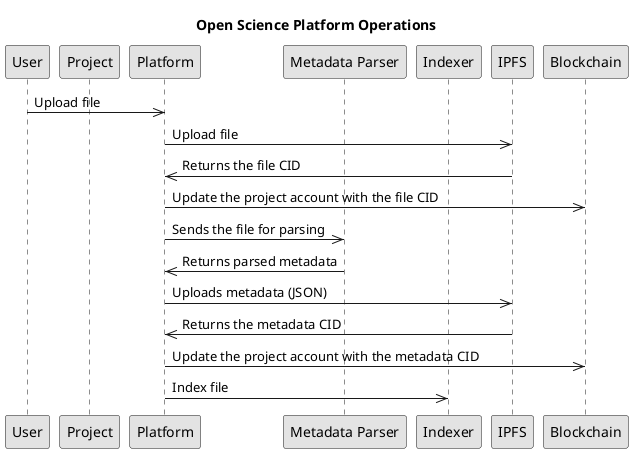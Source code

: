 @startuml

skinparam monochrome true

title Open Science Platform Operations

participant User as "User"
participant Project as "Project"
participant Platform as "Platform"
participant Parser as "Metadata Parser"
participant Indexer as "Indexer"
participant IPFS as "IPFS"
participant Blockchain as "Blockchain"

User ->> Platform: Upload file
Platform ->> IPFS: Upload file
IPFS ->> Platform: Returns the file CID
Platform ->> Blockchain: Update the project account with the file CID
Platform ->> Parser: Sends the file for parsing
Parser ->> Platform: Returns parsed metadata
Platform ->> IPFS: Uploads metadata (JSON)
IPFS ->> Platform: Returns the metadata CID
Platform ->> Blockchain: Update the project account with the metadata CID
Platform ->> Indexer: Index file

@enduml
